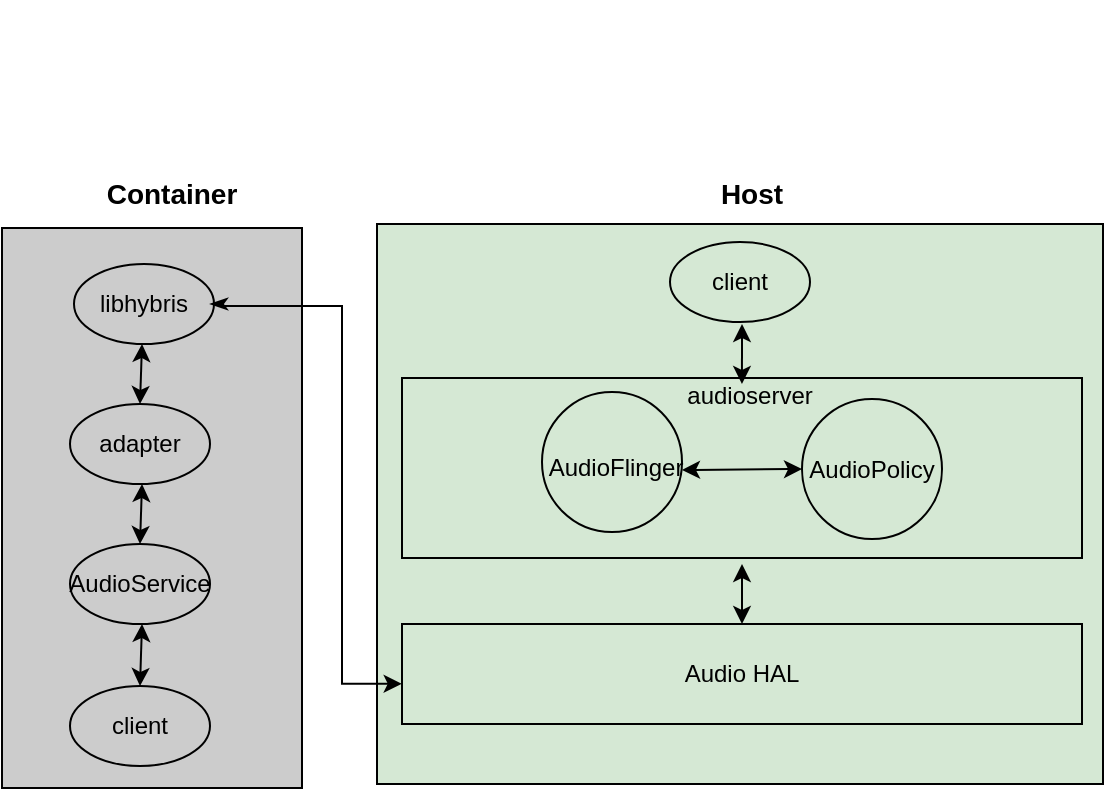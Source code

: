 <mxfile version="26.2.14">
  <diagram name="Page-1" id="QZo1TtG8dW2CzwwBKzpM">
    <mxGraphModel dx="786" dy="497" grid="1" gridSize="10" guides="1" tooltips="1" connect="1" arrows="1" fold="1" page="1" pageScale="1" pageWidth="850" pageHeight="1100" math="0" shadow="0">
      <root>
        <mxCell id="0" />
        <mxCell id="1" parent="0" />
        <mxCell id="g-PmKzsqckq6ZoKmwfaw-1" value="" style="rounded=0;whiteSpace=wrap;html=1;fillColor=#D5E8D4;" vertex="1" parent="1">
          <mxGeometry x="357.5" y="160" width="363" height="280" as="geometry" />
        </mxCell>
        <mxCell id="g-PmKzsqckq6ZoKmwfaw-2" value="" style="rounded=0;whiteSpace=wrap;html=1;fillColor=#CCCCCC;" vertex="1" parent="1">
          <mxGeometry x="170" y="162" width="150" height="280" as="geometry" />
        </mxCell>
        <mxCell id="g-PmKzsqckq6ZoKmwfaw-3" value="&lt;font style=&quot;font-size: 14px;&quot;&gt;&lt;b&gt;Container&lt;/b&gt;&lt;/font&gt;" style="text;html=1;align=center;verticalAlign=middle;whiteSpace=wrap;rounded=0;" vertex="1" parent="1">
          <mxGeometry x="225" y="130" width="60" height="30" as="geometry" />
        </mxCell>
        <mxCell id="g-PmKzsqckq6ZoKmwfaw-4" value="&lt;font style=&quot;font-size: 14px;&quot;&gt;&lt;b&gt;Host&lt;/b&gt;&lt;/font&gt;" style="text;html=1;align=center;verticalAlign=middle;whiteSpace=wrap;rounded=0;" vertex="1" parent="1">
          <mxGeometry x="515" y="130" width="60" height="30" as="geometry" />
        </mxCell>
        <mxCell id="g-PmKzsqckq6ZoKmwfaw-5" value="client" style="ellipse;whiteSpace=wrap;html=1;fillColor=#CCCCCC;" vertex="1" parent="1">
          <mxGeometry x="204" y="391" width="70" height="40" as="geometry" />
        </mxCell>
        <mxCell id="g-PmKzsqckq6ZoKmwfaw-6" value="client" style="ellipse;whiteSpace=wrap;html=1;fillColor=#D5E8D4;" vertex="1" parent="1">
          <mxGeometry x="504" y="169" width="70" height="40" as="geometry" />
        </mxCell>
        <mxCell id="g-PmKzsqckq6ZoKmwfaw-7" value="" style="rounded=0;whiteSpace=wrap;html=1;fillColor=#D5E8D4;" vertex="1" parent="1">
          <mxGeometry x="370" y="237" width="340" height="90" as="geometry" />
        </mxCell>
        <mxCell id="g-PmKzsqckq6ZoKmwfaw-8" value="audioserver" style="text;html=1;align=center;verticalAlign=middle;whiteSpace=wrap;rounded=0;" vertex="1" parent="1">
          <mxGeometry x="514" y="231" width="60" height="30" as="geometry" />
        </mxCell>
        <mxCell id="g-PmKzsqckq6ZoKmwfaw-9" value="" style="ellipse;whiteSpace=wrap;html=1;fillColor=#D5E8D4;" vertex="1" parent="1">
          <mxGeometry x="440" y="244" width="70" height="70" as="geometry" />
        </mxCell>
        <mxCell id="g-PmKzsqckq6ZoKmwfaw-10" value="AudioPolicy" style="ellipse;whiteSpace=wrap;html=1;fillColor=#D5E8D4;" vertex="1" parent="1">
          <mxGeometry x="570" y="247.5" width="70" height="70" as="geometry" />
        </mxCell>
        <mxCell id="g-PmKzsqckq6ZoKmwfaw-13" value="" style="endArrow=none;html=1;rounded=0;shape=link;strokeColor=none;" edge="1" parent="1">
          <mxGeometry width="50" height="50" relative="1" as="geometry">
            <mxPoint x="210" y="100" as="sourcePoint" />
            <mxPoint x="260" y="50" as="targetPoint" />
          </mxGeometry>
        </mxCell>
        <mxCell id="g-PmKzsqckq6ZoKmwfaw-17" value="AudioFlinger" style="text;html=1;align=center;verticalAlign=middle;whiteSpace=wrap;rounded=0;" vertex="1" parent="1">
          <mxGeometry x="447" y="267" width="60" height="30" as="geometry" />
        </mxCell>
        <mxCell id="g-PmKzsqckq6ZoKmwfaw-24" value="AudioService" style="ellipse;whiteSpace=wrap;html=1;fillColor=#CCCCCC;" vertex="1" parent="1">
          <mxGeometry x="204" y="320" width="70" height="40" as="geometry" />
        </mxCell>
        <mxCell id="g-PmKzsqckq6ZoKmwfaw-28" value="adapter" style="ellipse;whiteSpace=wrap;html=1;fillColor=#CCCCCC;" vertex="1" parent="1">
          <mxGeometry x="204" y="250" width="70" height="40" as="geometry" />
        </mxCell>
        <mxCell id="g-PmKzsqckq6ZoKmwfaw-29" value="libhybris" style="ellipse;whiteSpace=wrap;html=1;fillColor=#CCCCCC;" vertex="1" parent="1">
          <mxGeometry x="206" y="180" width="70" height="40" as="geometry" />
        </mxCell>
        <mxCell id="g-PmKzsqckq6ZoKmwfaw-30" value="" style="endArrow=classic;startArrow=classic;html=1;rounded=0;exitX=0.5;exitY=0;exitDx=0;exitDy=0;" edge="1" parent="1" source="g-PmKzsqckq6ZoKmwfaw-5">
          <mxGeometry width="50" height="50" relative="1" as="geometry">
            <mxPoint x="190" y="410" as="sourcePoint" />
            <mxPoint x="240" y="360" as="targetPoint" />
          </mxGeometry>
        </mxCell>
        <mxCell id="g-PmKzsqckq6ZoKmwfaw-31" value="" style="endArrow=classic;startArrow=classic;html=1;rounded=0;exitX=0.5;exitY=0;exitDx=0;exitDy=0;" edge="1" parent="1" source="g-PmKzsqckq6ZoKmwfaw-24">
          <mxGeometry width="50" height="50" relative="1" as="geometry">
            <mxPoint x="190" y="330" as="sourcePoint" />
            <mxPoint x="240" y="290" as="targetPoint" />
          </mxGeometry>
        </mxCell>
        <mxCell id="g-PmKzsqckq6ZoKmwfaw-33" value="" style="endArrow=classic;startArrow=classic;html=1;rounded=0;exitX=0.5;exitY=0;exitDx=0;exitDy=0;" edge="1" parent="1" source="g-PmKzsqckq6ZoKmwfaw-28">
          <mxGeometry width="50" height="50" relative="1" as="geometry">
            <mxPoint x="190" y="270" as="sourcePoint" />
            <mxPoint x="240" y="220" as="targetPoint" />
          </mxGeometry>
        </mxCell>
        <mxCell id="g-PmKzsqckq6ZoKmwfaw-43" value="" style="endArrow=classic;startArrow=classic;html=1;rounded=0;entryX=0;entryY=0.5;entryDx=0;entryDy=0;" edge="1" parent="1" target="g-PmKzsqckq6ZoKmwfaw-10">
          <mxGeometry width="50" height="50" relative="1" as="geometry">
            <mxPoint x="510" y="283" as="sourcePoint" />
            <mxPoint x="560" y="233" as="targetPoint" />
          </mxGeometry>
        </mxCell>
        <mxCell id="g-PmKzsqckq6ZoKmwfaw-46" value="Audio HAL" style="rounded=0;whiteSpace=wrap;html=1;fillColor=#D5E8D4;" vertex="1" parent="1">
          <mxGeometry x="370" y="360" width="340" height="50" as="geometry" />
        </mxCell>
        <mxCell id="g-PmKzsqckq6ZoKmwfaw-47" value="" style="endArrow=classic;html=1;rounded=0;edgeStyle=orthogonalEdgeStyle;entryX=0.034;entryY=0.821;entryDx=0;entryDy=0;entryPerimeter=0;startArrow=classicThin;startFill=1;endFill=1;" edge="1" parent="1" target="g-PmKzsqckq6ZoKmwfaw-1">
          <mxGeometry width="50" height="50" relative="1" as="geometry">
            <mxPoint x="274" y="200" as="sourcePoint" />
            <mxPoint x="340" y="400" as="targetPoint" />
            <Array as="points">
              <mxPoint x="280" y="200" />
              <mxPoint x="280" y="201" />
              <mxPoint x="340" y="201" />
              <mxPoint x="340" y="390" />
            </Array>
          </mxGeometry>
        </mxCell>
        <mxCell id="g-PmKzsqckq6ZoKmwfaw-49" value="" style="endArrow=classic;startArrow=classic;html=1;rounded=0;" edge="1" parent="1" source="g-PmKzsqckq6ZoKmwfaw-46">
          <mxGeometry width="50" height="50" relative="1" as="geometry">
            <mxPoint x="490" y="380" as="sourcePoint" />
            <mxPoint x="540" y="330" as="targetPoint" />
          </mxGeometry>
        </mxCell>
        <mxCell id="g-PmKzsqckq6ZoKmwfaw-50" value="" style="endArrow=classic;startArrow=classic;html=1;rounded=0;exitX=0.433;exitY=0.3;exitDx=0;exitDy=0;exitPerimeter=0;" edge="1" parent="1" source="g-PmKzsqckq6ZoKmwfaw-8">
          <mxGeometry width="50" height="50" relative="1" as="geometry">
            <mxPoint x="490" y="250" as="sourcePoint" />
            <mxPoint x="540" y="210" as="targetPoint" />
          </mxGeometry>
        </mxCell>
      </root>
    </mxGraphModel>
  </diagram>
</mxfile>
